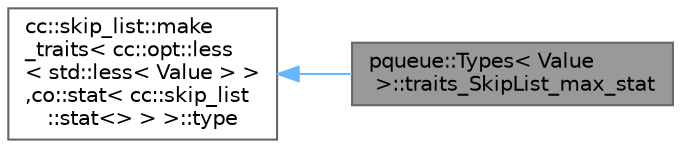 digraph "pqueue::Types&lt; Value &gt;::traits_SkipList_max_stat"
{
 // LATEX_PDF_SIZE
  bgcolor="transparent";
  edge [fontname=Helvetica,fontsize=10,labelfontname=Helvetica,labelfontsize=10];
  node [fontname=Helvetica,fontsize=10,shape=box,height=0.2,width=0.4];
  rankdir="LR";
  Node1 [id="Node000001",label="pqueue::Types\< Value\l \>::traits_SkipList_max_stat",height=0.2,width=0.4,color="gray40", fillcolor="grey60", style="filled", fontcolor="black",tooltip=" "];
  Node2 -> Node1 [id="edge1_Node000001_Node000002",dir="back",color="steelblue1",style="solid",tooltip=" "];
  Node2 [id="Node000002",label="cc::skip_list::make\l_traits\< cc::opt::less\l\< std::less\< Value \> \>\l,co::stat\< cc::skip_list\l::stat\<\> \> \>::type",height=0.2,width=0.4,color="gray40", fillcolor="white", style="filled",tooltip=" "];
}
